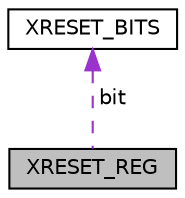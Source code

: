 digraph "XRESET_REG"
{
  edge [fontname="Helvetica",fontsize="10",labelfontname="Helvetica",labelfontsize="10"];
  node [fontname="Helvetica",fontsize="10",shape=record];
  Node1 [label="XRESET_REG",height=0.2,width=0.4,color="black", fillcolor="grey75", style="filled", fontcolor="black"];
  Node2 -> Node1 [dir="back",color="darkorchid3",fontsize="10",style="dashed",label=" bit" ,fontname="Helvetica"];
  Node2 [label="XRESET_BITS",height=0.2,width=0.4,color="black", fillcolor="white", style="filled",URL="$struct_x_r_e_s_e_t___b_i_t_s.html"];
}
